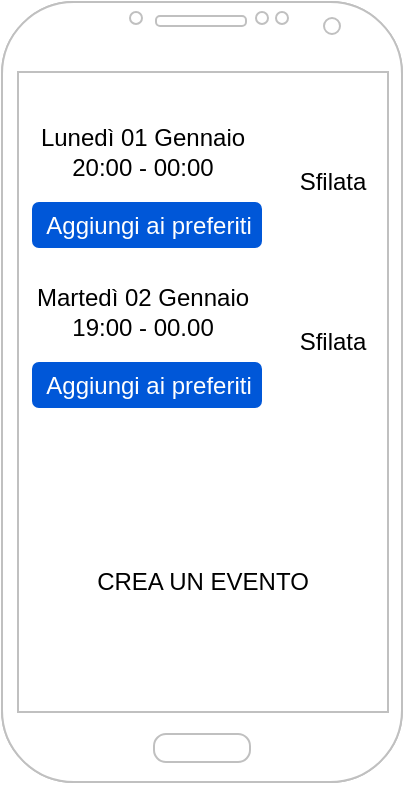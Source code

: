 <mxfile version="14.2.7" type="github">
  <diagram id="AioVaxwAggTM1YIc8hI-" name="Page-1">
    <mxGraphModel dx="723" dy="402" grid="1" gridSize="10" guides="1" tooltips="1" connect="1" arrows="1" fold="1" page="1" pageScale="1" pageWidth="827" pageHeight="1169" math="0" shadow="0">
      <root>
        <mxCell id="0" />
        <mxCell id="1" parent="0" />
        <mxCell id="tMKfcTUunkBpZ0ji0AKX-1" value="" style="verticalLabelPosition=bottom;verticalAlign=top;html=1;shadow=0;dashed=0;strokeWidth=1;shape=mxgraph.android.phone2;strokeColor=#c0c0c0;" vertex="1" parent="1">
          <mxGeometry x="310" y="60" width="200" height="390" as="geometry" />
        </mxCell>
        <mxCell id="tMKfcTUunkBpZ0ji0AKX-2" value="" style="verticalLabelPosition=bottom;verticalAlign=top;html=1;shadow=0;dashed=0;strokeWidth=1;shape=mxgraph.android.phone2;strokeColor=#c0c0c0;" vertex="1" parent="1">
          <mxGeometry x="310" y="60" width="200" height="390" as="geometry" />
        </mxCell>
        <mxCell id="tMKfcTUunkBpZ0ji0AKX-5" value="Lunedì 01 Gennaio&lt;br&gt;20:00 - 00:00" style="text;html=1;resizable=0;autosize=1;align=center;verticalAlign=middle;points=[];fillColor=none;strokeColor=none;rounded=0;" vertex="1" parent="1">
          <mxGeometry x="320" y="120" width="120" height="30" as="geometry" />
        </mxCell>
        <mxCell id="tMKfcTUunkBpZ0ji0AKX-6" value="Martedì 02 Gennaio&lt;br&gt;19:00 - 00.00" style="text;html=1;resizable=0;autosize=1;align=center;verticalAlign=middle;points=[];fillColor=none;strokeColor=none;rounded=0;" vertex="1" parent="1">
          <mxGeometry x="320" y="200" width="120" height="30" as="geometry" />
        </mxCell>
        <mxCell id="tMKfcTUunkBpZ0ji0AKX-7" value="Sfilata&lt;br&gt;" style="text;html=1;resizable=0;autosize=1;align=center;verticalAlign=middle;points=[];fillColor=none;strokeColor=none;rounded=0;" vertex="1" parent="1">
          <mxGeometry x="450" y="140" width="50" height="20" as="geometry" />
        </mxCell>
        <mxCell id="tMKfcTUunkBpZ0ji0AKX-9" value="Sfilata" style="text;html=1;resizable=0;autosize=1;align=center;verticalAlign=middle;points=[];fillColor=none;strokeColor=none;rounded=0;" vertex="1" parent="1">
          <mxGeometry x="450" y="220" width="50" height="20" as="geometry" />
        </mxCell>
        <mxCell id="tMKfcTUunkBpZ0ji0AKX-10" value="" style="shape=image;html=1;verticalAlign=top;verticalLabelPosition=bottom;labelBackgroundColor=#ffffff;imageAspect=0;aspect=fixed;image=https://cdn4.iconfinder.com/data/icons/wirecons-free-vector-icons/32/add-128.png" vertex="1" parent="1">
          <mxGeometry x="400" y="370" width="20" height="20" as="geometry" />
        </mxCell>
        <mxCell id="tMKfcTUunkBpZ0ji0AKX-11" value="CREA UN EVENTO" style="text;html=1;resizable=0;autosize=1;align=center;verticalAlign=middle;points=[];fillColor=none;strokeColor=none;rounded=0;" vertex="1" parent="1">
          <mxGeometry x="350" y="340" width="120" height="20" as="geometry" />
        </mxCell>
        <mxCell id="tMKfcTUunkBpZ0ji0AKX-12" value="Aggiungi ai preferiti" style="rounded=1;fillColor=#0057D8;align=center;strokeColor=none;html=1;fontColor=#ffffff;fontSize=12" vertex="1" parent="1">
          <mxGeometry x="325" y="160" width="115" height="23" as="geometry" />
        </mxCell>
        <mxCell id="tMKfcTUunkBpZ0ji0AKX-13" value="" style="html=1;shadow=0;dashed=0;shape=mxgraph.atlassian.checkbox;fillColor=#008465;strokeColor=none;html=1" vertex="1" parent="1">
          <mxGeometry x="410" y="249" width="14" height="14" as="geometry" />
        </mxCell>
        <mxCell id="tMKfcTUunkBpZ0ji0AKX-14" value="Aggiungi ai preferiti" style="rounded=1;fillColor=#0057D8;align=center;strokeColor=none;html=1;fontColor=#ffffff;fontSize=12" vertex="1" parent="1">
          <mxGeometry x="325" y="240" width="115" height="23" as="geometry" />
        </mxCell>
      </root>
    </mxGraphModel>
  </diagram>
</mxfile>
